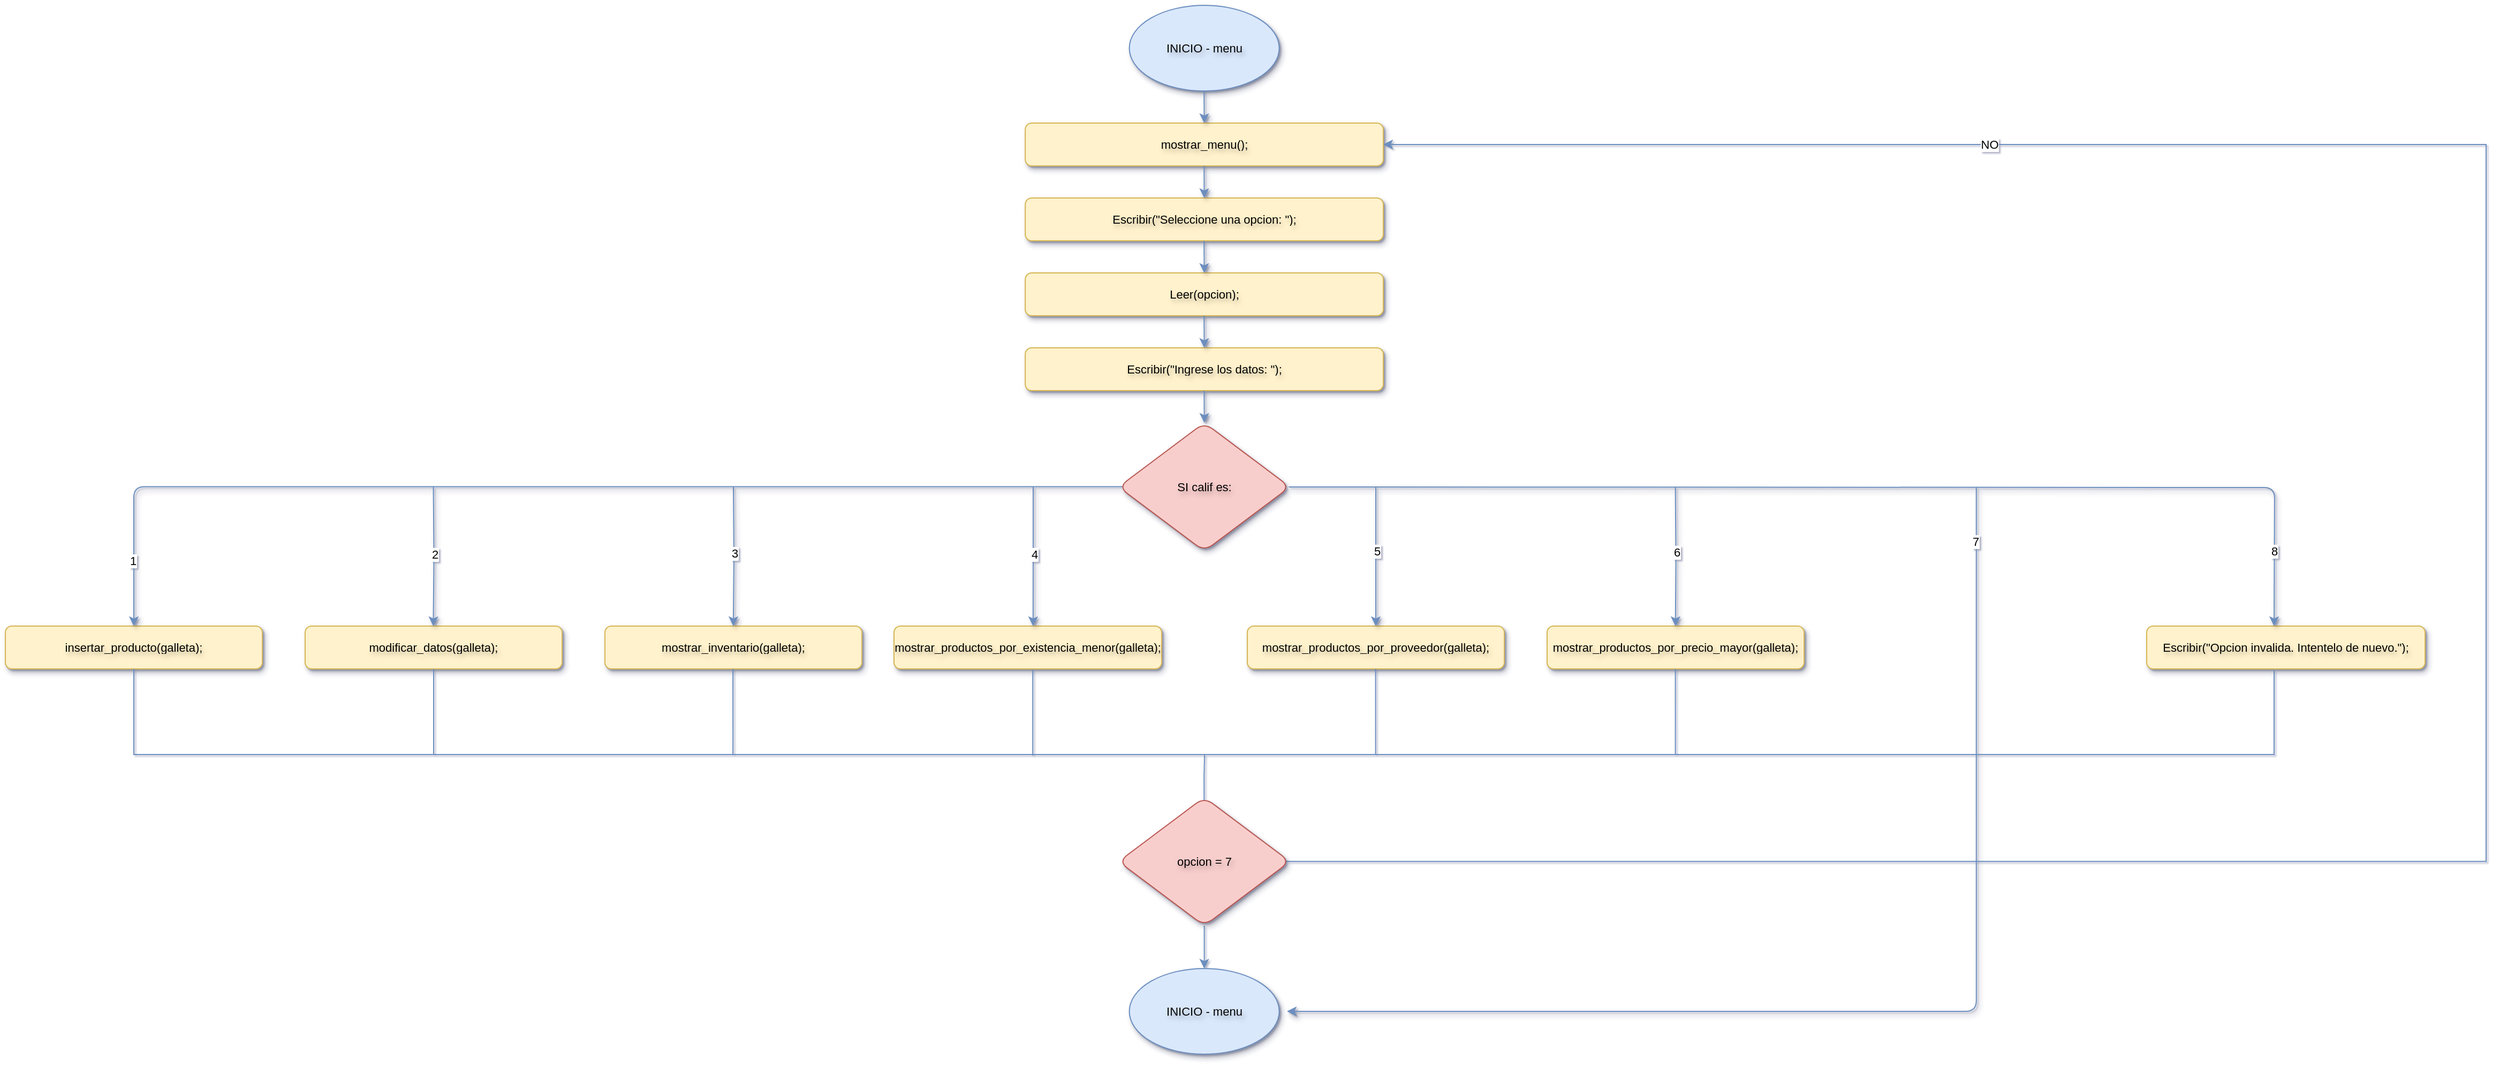 <mxfile version="25.0.2">
  <diagram name="Página-1" id="XoVfdVzmXT0FCT3dWPdM">
    <mxGraphModel dx="1093" dy="157" grid="1" gridSize="10" guides="1" tooltips="1" connect="1" arrows="1" fold="1" page="1" pageScale="1" pageWidth="827" pageHeight="1169" background="none" math="0" shadow="1">
      <root>
        <mxCell id="0" />
        <mxCell id="1" parent="0" />
        <mxCell id="gqJFN9A-wY2o9Y6DUlTp-1" value="INICIO - menu" style="ellipse;whiteSpace=wrap;rounded=1;fillColor=#dae8fc;strokeColor=#6c8ebf;textShadow=1;strokeWidth=1;shadow=1;html=1;horizontal=1;fontSize=11;fontStyle=0;spacing=2;" parent="1" vertex="1">
          <mxGeometry x="332.8" y="20" width="140" height="80" as="geometry" />
        </mxCell>
        <mxCell id="gqJFN9A-wY2o9Y6DUlTp-11" value="mostrar_menu();" style="rounded=1;whiteSpace=wrap;fillColor=#fff2cc;strokeColor=#d6b656;textShadow=1;strokeWidth=1;shadow=1;html=1;horizontal=1;fontSize=11;fontStyle=0;spacing=2;" parent="1" vertex="1">
          <mxGeometry x="235.6" y="130" width="334.4" height="40" as="geometry" />
        </mxCell>
        <mxCell id="gqJFN9A-wY2o9Y6DUlTp-24" value="" style="edgeStyle=orthogonalEdgeStyle;rounded=1;orthogonalLoop=1;jettySize=auto;fillColor=#dae8fc;strokeColor=#6c8ebf;textShadow=1;strokeWidth=1;shadow=1;html=1;horizontal=1;fontSize=11;fontStyle=0;spacing=2;exitX=0.5;exitY=1;exitDx=0;exitDy=0;" parent="1" edge="1">
          <mxGeometry relative="1" as="geometry">
            <mxPoint x="402.59" y="100" as="sourcePoint" />
            <mxPoint x="402.8" y="130" as="targetPoint" />
          </mxGeometry>
        </mxCell>
        <mxCell id="PQLrcjKw0SPNk92803Bu-1" value="Escribir(&quot;Seleccione una opcion: &quot;);" style="rounded=1;whiteSpace=wrap;fillColor=#fff2cc;strokeColor=#d6b656;textShadow=1;strokeWidth=1;shadow=1;html=1;horizontal=1;fontSize=11;fontStyle=0;spacing=2;" parent="1" vertex="1">
          <mxGeometry x="235.6" y="200" width="334.4" height="40" as="geometry" />
        </mxCell>
        <mxCell id="PQLrcjKw0SPNk92803Bu-2" value="" style="edgeStyle=orthogonalEdgeStyle;rounded=1;orthogonalLoop=1;jettySize=auto;fillColor=#dae8fc;strokeColor=#6c8ebf;textShadow=1;strokeWidth=1;shadow=1;html=1;horizontal=1;fontSize=11;fontStyle=0;spacing=2;exitX=0.5;exitY=1;exitDx=0;exitDy=0;" parent="1" edge="1">
          <mxGeometry relative="1" as="geometry">
            <mxPoint x="402.59" y="170" as="sourcePoint" />
            <mxPoint x="402.8" y="200" as="targetPoint" />
          </mxGeometry>
        </mxCell>
        <mxCell id="PQLrcjKw0SPNk92803Bu-3" value="Leer(opcion);" style="rounded=1;whiteSpace=wrap;fillColor=#fff2cc;strokeColor=#d6b656;textShadow=1;strokeWidth=1;shadow=1;html=1;horizontal=1;fontSize=11;fontStyle=0;spacing=2;" parent="1" vertex="1">
          <mxGeometry x="235.6" y="270" width="334.4" height="40" as="geometry" />
        </mxCell>
        <mxCell id="PQLrcjKw0SPNk92803Bu-4" value="" style="edgeStyle=orthogonalEdgeStyle;rounded=1;orthogonalLoop=1;jettySize=auto;fillColor=#dae8fc;strokeColor=#6c8ebf;textShadow=1;strokeWidth=1;shadow=1;html=1;horizontal=1;fontSize=11;fontStyle=0;spacing=2;exitX=0.5;exitY=1;exitDx=0;exitDy=0;" parent="1" edge="1">
          <mxGeometry relative="1" as="geometry">
            <mxPoint x="402.59" y="240" as="sourcePoint" />
            <mxPoint x="402.8" y="270" as="targetPoint" />
          </mxGeometry>
        </mxCell>
        <mxCell id="PQLrcjKw0SPNk92803Bu-7" value="Escribir(&quot;Ingrese los datos: &quot;);" style="rounded=1;whiteSpace=wrap;fillColor=#fff2cc;strokeColor=#d6b656;textShadow=1;strokeWidth=1;shadow=1;html=1;horizontal=1;fontSize=11;fontStyle=0;spacing=2;" parent="1" vertex="1">
          <mxGeometry x="235.6" y="340" width="334.4" height="40" as="geometry" />
        </mxCell>
        <mxCell id="PQLrcjKw0SPNk92803Bu-8" value="" style="edgeStyle=orthogonalEdgeStyle;rounded=1;orthogonalLoop=1;jettySize=auto;fillColor=#dae8fc;strokeColor=#6c8ebf;textShadow=1;strokeWidth=1;shadow=1;html=1;horizontal=1;fontSize=11;fontStyle=0;spacing=2;exitX=0.5;exitY=1;exitDx=0;exitDy=0;" parent="1" edge="1">
          <mxGeometry relative="1" as="geometry">
            <mxPoint x="402.59" y="310" as="sourcePoint" />
            <mxPoint x="402.8" y="340" as="targetPoint" />
          </mxGeometry>
        </mxCell>
        <mxCell id="PQLrcjKw0SPNk92803Bu-9" value="" style="edgeStyle=orthogonalEdgeStyle;rounded=1;orthogonalLoop=1;jettySize=auto;fillColor=#dae8fc;strokeColor=#6c8ebf;textShadow=1;strokeWidth=1;shadow=1;html=1;horizontal=1;fontSize=11;fontStyle=0;spacing=2;exitX=0.5;exitY=1;exitDx=0;exitDy=0;" parent="1" edge="1">
          <mxGeometry relative="1" as="geometry">
            <mxPoint x="402.67" y="380" as="sourcePoint" />
            <mxPoint x="402.88" y="410" as="targetPoint" />
          </mxGeometry>
        </mxCell>
        <mxCell id="W8mMLWY3pMMdg0mtY3-3-1" value="mostrar_productos_por_existencia_menor(galleta);" style="rounded=1;whiteSpace=wrap;fillColor=#fff2cc;strokeColor=#d6b656;textShadow=1;strokeWidth=1;shadow=1;html=1;horizontal=1;fontSize=11;fontStyle=0;spacing=2;" vertex="1" parent="1">
          <mxGeometry x="113" y="600" width="250" height="40" as="geometry" />
        </mxCell>
        <mxCell id="W8mMLWY3pMMdg0mtY3-3-2" value="" style="edgeStyle=orthogonalEdgeStyle;rounded=1;orthogonalLoop=1;jettySize=auto;fillColor=#dae8fc;strokeColor=#6c8ebf;textShadow=1;strokeWidth=1;shadow=1;html=1;horizontal=1;fontSize=11;fontStyle=0;spacing=2;" edge="1" parent="1">
          <mxGeometry relative="1" as="geometry">
            <mxPoint x="243" y="470" as="sourcePoint" />
            <mxPoint x="242.92" y="600" as="targetPoint" />
            <Array as="points">
              <mxPoint x="243" y="520" />
              <mxPoint x="243" y="520" />
            </Array>
          </mxGeometry>
        </mxCell>
        <mxCell id="W8mMLWY3pMMdg0mtY3-3-52" value="4" style="edgeLabel;html=1;align=center;verticalAlign=middle;resizable=0;points=[];" vertex="1" connectable="0" parent="W8mMLWY3pMMdg0mtY3-3-2">
          <mxGeometry x="-0.036" y="1" relative="1" as="geometry">
            <mxPoint as="offset" />
          </mxGeometry>
        </mxCell>
        <mxCell id="W8mMLWY3pMMdg0mtY3-3-9" value="mostrar_inventario(galleta);" style="rounded=1;whiteSpace=wrap;fillColor=#fff2cc;strokeColor=#d6b656;textShadow=1;strokeWidth=1;shadow=1;html=1;horizontal=1;fontSize=11;fontStyle=0;spacing=2;" vertex="1" parent="1">
          <mxGeometry x="-157" y="600" width="240" height="40" as="geometry" />
        </mxCell>
        <mxCell id="W8mMLWY3pMMdg0mtY3-3-10" value="" style="edgeStyle=orthogonalEdgeStyle;rounded=1;orthogonalLoop=1;jettySize=auto;fillColor=#dae8fc;strokeColor=#6c8ebf;textShadow=1;strokeWidth=1;shadow=1;html=1;horizontal=1;fontSize=11;fontStyle=0;spacing=2;" edge="1" parent="1">
          <mxGeometry relative="1" as="geometry">
            <mxPoint x="-37" y="470" as="sourcePoint" />
            <mxPoint x="-37.08" y="600" as="targetPoint" />
          </mxGeometry>
        </mxCell>
        <mxCell id="W8mMLWY3pMMdg0mtY3-3-51" value="3" style="edgeLabel;html=1;align=center;verticalAlign=middle;resizable=0;points=[];" vertex="1" connectable="0" parent="W8mMLWY3pMMdg0mtY3-3-10">
          <mxGeometry x="-0.054" relative="1" as="geometry">
            <mxPoint as="offset" />
          </mxGeometry>
        </mxCell>
        <mxCell id="W8mMLWY3pMMdg0mtY3-3-11" value="insertar_producto(galleta);" style="rounded=1;whiteSpace=wrap;fillColor=#fff2cc;strokeColor=#d6b656;textShadow=1;strokeWidth=1;shadow=1;html=1;horizontal=1;fontSize=11;fontStyle=0;spacing=2;" vertex="1" parent="1">
          <mxGeometry x="-717" y="600" width="240" height="40" as="geometry" />
        </mxCell>
        <mxCell id="W8mMLWY3pMMdg0mtY3-3-12" value="" style="edgeStyle=orthogonalEdgeStyle;rounded=1;orthogonalLoop=1;jettySize=auto;fillColor=#dae8fc;strokeColor=#6c8ebf;textShadow=1;strokeWidth=1;shadow=1;html=1;horizontal=1;fontSize=11;fontStyle=0;spacing=2;entryX=0.5;entryY=0;entryDx=0;entryDy=0;exitX=0.026;exitY=0.498;exitDx=0;exitDy=0;exitPerimeter=0;" edge="1" parent="1" source="PQLrcjKw0SPNk92803Bu-10" target="W8mMLWY3pMMdg0mtY3-3-11">
          <mxGeometry relative="1" as="geometry">
            <mxPoint x="313" y="470" as="sourcePoint" />
            <mxPoint x="-318.08" y="600" as="targetPoint" />
          </mxGeometry>
        </mxCell>
        <mxCell id="W8mMLWY3pMMdg0mtY3-3-49" value="1" style="edgeLabel;html=1;align=center;verticalAlign=middle;resizable=0;points=[];" vertex="1" connectable="0" parent="W8mMLWY3pMMdg0mtY3-3-12">
          <mxGeometry x="0.883" y="-2" relative="1" as="geometry">
            <mxPoint x="1" as="offset" />
          </mxGeometry>
        </mxCell>
        <mxCell id="W8mMLWY3pMMdg0mtY3-3-14" value="modificar_datos(galleta);" style="rounded=1;whiteSpace=wrap;fillColor=#fff2cc;strokeColor=#d6b656;textShadow=1;strokeWidth=1;shadow=1;html=1;horizontal=1;fontSize=11;fontStyle=0;spacing=2;" vertex="1" parent="1">
          <mxGeometry x="-437" y="600" width="240" height="40" as="geometry" />
        </mxCell>
        <mxCell id="W8mMLWY3pMMdg0mtY3-3-15" value="" style="edgeStyle=orthogonalEdgeStyle;rounded=1;orthogonalLoop=1;jettySize=auto;fillColor=#dae8fc;strokeColor=#6c8ebf;textShadow=1;strokeWidth=1;shadow=1;html=1;horizontal=1;fontSize=11;fontStyle=0;spacing=2;" edge="1" parent="1">
          <mxGeometry relative="1" as="geometry">
            <mxPoint x="-317.22" y="470" as="sourcePoint" />
            <mxPoint x="-317.3" y="600" as="targetPoint" />
          </mxGeometry>
        </mxCell>
        <mxCell id="W8mMLWY3pMMdg0mtY3-3-50" value="2" style="edgeLabel;html=1;align=center;verticalAlign=middle;resizable=0;points=[];" vertex="1" connectable="0" parent="W8mMLWY3pMMdg0mtY3-3-15">
          <mxGeometry x="-0.036" relative="1" as="geometry">
            <mxPoint as="offset" />
          </mxGeometry>
        </mxCell>
        <mxCell id="W8mMLWY3pMMdg0mtY3-3-26" value="Escribir(&quot;Opcion invalida. Intentelo de nuevo.&quot;);" style="rounded=1;whiteSpace=wrap;fillColor=#fff2cc;strokeColor=#d6b656;textShadow=1;strokeWidth=1;shadow=1;html=1;horizontal=1;fontSize=11;fontStyle=0;spacing=2;flipH=1;" vertex="1" parent="1">
          <mxGeometry x="1283" y="600" width="260" height="40" as="geometry" />
        </mxCell>
        <mxCell id="W8mMLWY3pMMdg0mtY3-3-27" value="" style="edgeStyle=orthogonalEdgeStyle;rounded=1;orthogonalLoop=1;jettySize=auto;fillColor=#dae8fc;strokeColor=#6c8ebf;textShadow=1;strokeWidth=1;shadow=1;html=1;horizontal=1;fontSize=11;fontStyle=0;spacing=2;exitX=1;exitY=0.5;exitDx=0;exitDy=0;" edge="1" parent="1">
          <mxGeometry relative="1" as="geometry">
            <mxPoint x="481.8" y="470" as="sourcePoint" />
            <mxPoint x="1402" y="600" as="targetPoint" />
          </mxGeometry>
        </mxCell>
        <mxCell id="W8mMLWY3pMMdg0mtY3-3-56" value="8" style="edgeLabel;html=1;align=center;verticalAlign=middle;resizable=0;points=[];" vertex="1" connectable="0" parent="W8mMLWY3pMMdg0mtY3-3-27">
          <mxGeometry x="0.865" relative="1" as="geometry">
            <mxPoint x="-1" as="offset" />
          </mxGeometry>
        </mxCell>
        <mxCell id="W8mMLWY3pMMdg0mtY3-3-29" value="" style="edgeStyle=orthogonalEdgeStyle;rounded=1;orthogonalLoop=1;jettySize=auto;fillColor=#dae8fc;strokeColor=#6c8ebf;textShadow=1;strokeWidth=1;shadow=1;html=1;horizontal=1;fontSize=11;fontStyle=0;spacing=2;" edge="1" parent="1">
          <mxGeometry relative="1" as="geometry">
            <mxPoint x="1123.878" y="470" as="sourcePoint" />
            <mxPoint x="480" y="960" as="targetPoint" />
            <Array as="points">
              <mxPoint x="1124" y="960" />
            </Array>
          </mxGeometry>
        </mxCell>
        <mxCell id="W8mMLWY3pMMdg0mtY3-3-55" value="7" style="edgeLabel;html=1;align=center;verticalAlign=middle;resizable=0;points=[];" vertex="1" connectable="0" parent="W8mMLWY3pMMdg0mtY3-3-29">
          <mxGeometry x="-0.91" y="-1" relative="1" as="geometry">
            <mxPoint as="offset" />
          </mxGeometry>
        </mxCell>
        <mxCell id="W8mMLWY3pMMdg0mtY3-3-30" value="mostrar_productos_por_proveedor(galleta);" style="rounded=1;whiteSpace=wrap;fillColor=#fff2cc;strokeColor=#d6b656;textShadow=1;strokeWidth=1;shadow=1;html=1;horizontal=1;fontSize=11;fontStyle=0;spacing=2;flipH=1;" vertex="1" parent="1">
          <mxGeometry x="443.0" y="600" width="240" height="40" as="geometry" />
        </mxCell>
        <mxCell id="W8mMLWY3pMMdg0mtY3-3-31" value="" style="edgeStyle=orthogonalEdgeStyle;rounded=1;orthogonalLoop=1;jettySize=auto;fillColor=#dae8fc;strokeColor=#6c8ebf;textShadow=1;strokeWidth=1;shadow=1;html=1;horizontal=1;fontSize=11;fontStyle=0;spacing=2;entryX=0.5;entryY=0;entryDx=0;entryDy=0;" edge="1" parent="1" target="W8mMLWY3pMMdg0mtY3-3-30">
          <mxGeometry relative="1" as="geometry">
            <mxPoint x="563" y="470" as="sourcePoint" />
            <mxPoint x="1203.3" y="600" as="targetPoint" />
            <Array as="points">
              <mxPoint x="563" y="570" />
            </Array>
          </mxGeometry>
        </mxCell>
        <mxCell id="W8mMLWY3pMMdg0mtY3-3-53" value="5" style="edgeLabel;html=1;align=center;verticalAlign=middle;resizable=0;points=[];" vertex="1" connectable="0" parent="W8mMLWY3pMMdg0mtY3-3-31">
          <mxGeometry x="-0.079" y="1" relative="1" as="geometry">
            <mxPoint as="offset" />
          </mxGeometry>
        </mxCell>
        <mxCell id="W8mMLWY3pMMdg0mtY3-3-32" value="mostrar_productos_por_precio_mayor(galleta);" style="rounded=1;whiteSpace=wrap;fillColor=#fff2cc;strokeColor=#d6b656;textShadow=1;strokeWidth=1;shadow=1;html=1;horizontal=1;fontSize=11;fontStyle=0;spacing=2;flipH=1;" vertex="1" parent="1">
          <mxGeometry x="723.0" y="600" width="240" height="40" as="geometry" />
        </mxCell>
        <mxCell id="W8mMLWY3pMMdg0mtY3-3-33" value="" style="edgeStyle=orthogonalEdgeStyle;rounded=1;orthogonalLoop=1;jettySize=auto;fillColor=#dae8fc;strokeColor=#6c8ebf;textShadow=1;strokeWidth=1;shadow=1;html=1;horizontal=1;fontSize=11;fontStyle=0;spacing=2;" edge="1" parent="1">
          <mxGeometry relative="1" as="geometry">
            <mxPoint x="842.798" y="470" as="sourcePoint" />
            <mxPoint x="842.878" y="600" as="targetPoint" />
          </mxGeometry>
        </mxCell>
        <mxCell id="W8mMLWY3pMMdg0mtY3-3-54" value="6" style="edgeLabel;html=1;align=center;verticalAlign=middle;resizable=0;points=[];" vertex="1" connectable="0" parent="W8mMLWY3pMMdg0mtY3-3-33">
          <mxGeometry x="-0.071" relative="1" as="geometry">
            <mxPoint as="offset" />
          </mxGeometry>
        </mxCell>
        <mxCell id="PQLrcjKw0SPNk92803Bu-10" value="SI calif es:" style="rhombus;whiteSpace=wrap;rounded=1;fillColor=#f8cecc;strokeColor=#b85450;textShadow=1;strokeWidth=1;shadow=1;html=1;horizontal=1;fontSize=11;fontStyle=0;spacing=2;" parent="1" vertex="1">
          <mxGeometry x="322.8" y="410" width="160" height="120" as="geometry" />
        </mxCell>
        <mxCell id="W8mMLWY3pMMdg0mtY3-3-37" style="edgeStyle=orthogonalEdgeStyle;rounded=0;orthogonalLoop=1;jettySize=auto;html=1;entryX=1;entryY=0.5;entryDx=0;entryDy=0;exitX=0.973;exitY=0.499;exitDx=0;exitDy=0;fillColor=#dae8fc;strokeColor=#6c8ebf;exitPerimeter=0;" edge="1" parent="1" source="W8mMLWY3pMMdg0mtY3-3-36" target="gqJFN9A-wY2o9Y6DUlTp-11">
          <mxGeometry relative="1" as="geometry">
            <mxPoint x="640" y="150" as="targetPoint" />
            <Array as="points">
              <mxPoint x="1600" y="820" />
              <mxPoint x="1600" y="150" />
            </Array>
          </mxGeometry>
        </mxCell>
        <mxCell id="W8mMLWY3pMMdg0mtY3-3-38" value="NO" style="edgeLabel;html=1;align=center;verticalAlign=middle;resizable=0;points=[];" vertex="1" connectable="0" parent="W8mMLWY3pMMdg0mtY3-3-37">
          <mxGeometry x="0.599" relative="1" as="geometry">
            <mxPoint as="offset" />
          </mxGeometry>
        </mxCell>
        <mxCell id="W8mMLWY3pMMdg0mtY3-3-40" style="edgeStyle=orthogonalEdgeStyle;rounded=0;orthogonalLoop=1;jettySize=auto;html=1;entryX=0.5;entryY=0;entryDx=0;entryDy=0;fillColor=#dae8fc;strokeColor=#6c8ebf;" edge="1" parent="1" source="W8mMLWY3pMMdg0mtY3-3-36" target="W8mMLWY3pMMdg0mtY3-3-39">
          <mxGeometry relative="1" as="geometry" />
        </mxCell>
        <mxCell id="W8mMLWY3pMMdg0mtY3-3-36" value="opcion = 7" style="rhombus;whiteSpace=wrap;rounded=1;fillColor=#f8cecc;strokeColor=#b85450;textShadow=1;strokeWidth=1;shadow=1;html=1;horizontal=1;fontSize=11;fontStyle=0;spacing=2;" vertex="1" parent="1">
          <mxGeometry x="322.8" y="760" width="160" height="120" as="geometry" />
        </mxCell>
        <mxCell id="W8mMLWY3pMMdg0mtY3-3-39" value="INICIO - menu" style="ellipse;whiteSpace=wrap;rounded=1;fillColor=#dae8fc;strokeColor=#6c8ebf;textShadow=1;strokeWidth=1;shadow=1;html=1;horizontal=1;fontSize=11;fontStyle=0;spacing=2;" vertex="1" parent="1">
          <mxGeometry x="332.8" y="920" width="140" height="80" as="geometry" />
        </mxCell>
        <mxCell id="W8mMLWY3pMMdg0mtY3-3-42" value="" style="endArrow=none;html=1;rounded=0;edgeStyle=orthogonalEdgeStyle;exitX=0.5;exitY=1;exitDx=0;exitDy=0;fillColor=#dae8fc;strokeColor=#6c8ebf;" edge="1" parent="1" source="W8mMLWY3pMMdg0mtY3-3-11">
          <mxGeometry width="50" height="50" relative="1" as="geometry">
            <mxPoint x="-610" y="790" as="sourcePoint" />
            <mxPoint x="1402" y="641" as="targetPoint" />
            <Array as="points">
              <mxPoint x="-597" y="720" />
              <mxPoint x="1402" y="720" />
            </Array>
          </mxGeometry>
        </mxCell>
        <mxCell id="W8mMLWY3pMMdg0mtY3-3-43" value="" style="endArrow=none;html=1;rounded=0;fillColor=#dae8fc;strokeColor=#6c8ebf;edgeStyle=orthogonalEdgeStyle;entryX=0.5;entryY=1;entryDx=0;entryDy=0;" edge="1" parent="1" target="W8mMLWY3pMMdg0mtY3-3-14">
          <mxGeometry width="50" height="50" relative="1" as="geometry">
            <mxPoint x="-317" y="720" as="sourcePoint" />
            <mxPoint x="-317" y="585" as="targetPoint" />
            <Array as="points">
              <mxPoint x="-317" y="710" />
            </Array>
          </mxGeometry>
        </mxCell>
        <mxCell id="W8mMLWY3pMMdg0mtY3-3-44" value="" style="endArrow=none;html=1;rounded=0;fillColor=#dae8fc;strokeColor=#6c8ebf;edgeStyle=orthogonalEdgeStyle;entryX=0.5;entryY=1;entryDx=0;entryDy=0;" edge="1" parent="1">
          <mxGeometry width="50" height="50" relative="1" as="geometry">
            <mxPoint x="-37.45" y="720" as="sourcePoint" />
            <mxPoint x="-37.45" y="640" as="targetPoint" />
            <Array as="points">
              <mxPoint x="-37.45" y="710" />
            </Array>
          </mxGeometry>
        </mxCell>
        <mxCell id="W8mMLWY3pMMdg0mtY3-3-45" value="" style="endArrow=none;html=1;rounded=0;fillColor=#dae8fc;strokeColor=#6c8ebf;edgeStyle=orthogonalEdgeStyle;entryX=0.5;entryY=1;entryDx=0;entryDy=0;" edge="1" parent="1">
          <mxGeometry width="50" height="50" relative="1" as="geometry">
            <mxPoint x="242.6" y="721" as="sourcePoint" />
            <mxPoint x="242.6" y="641" as="targetPoint" />
            <Array as="points">
              <mxPoint x="242.6" y="661" />
              <mxPoint x="242.6" y="661" />
            </Array>
          </mxGeometry>
        </mxCell>
        <mxCell id="W8mMLWY3pMMdg0mtY3-3-46" value="" style="endArrow=none;html=1;rounded=0;fillColor=#dae8fc;strokeColor=#6c8ebf;edgeStyle=orthogonalEdgeStyle;entryX=0.5;entryY=1;entryDx=0;entryDy=0;" edge="1" parent="1">
          <mxGeometry width="50" height="50" relative="1" as="geometry">
            <mxPoint x="562.81" y="720" as="sourcePoint" />
            <mxPoint x="562.81" y="640" as="targetPoint" />
            <Array as="points">
              <mxPoint x="562.81" y="660" />
              <mxPoint x="562.81" y="660" />
            </Array>
          </mxGeometry>
        </mxCell>
        <mxCell id="W8mMLWY3pMMdg0mtY3-3-47" value="" style="endArrow=none;html=1;rounded=0;fillColor=#dae8fc;strokeColor=#6c8ebf;edgeStyle=orthogonalEdgeStyle;entryX=0.5;entryY=1;entryDx=0;entryDy=0;" edge="1" parent="1">
          <mxGeometry width="50" height="50" relative="1" as="geometry">
            <mxPoint x="842.81" y="720" as="sourcePoint" />
            <mxPoint x="842.81" y="640" as="targetPoint" />
            <Array as="points">
              <mxPoint x="842.81" y="660" />
              <mxPoint x="842.81" y="660" />
            </Array>
          </mxGeometry>
        </mxCell>
        <mxCell id="W8mMLWY3pMMdg0mtY3-3-58" value="" style="endArrow=none;html=1;rounded=0;fillColor=#dae8fc;strokeColor=#6c8ebf;edgeStyle=orthogonalEdgeStyle;entryX=0.5;entryY=1;entryDx=0;entryDy=0;exitX=0.499;exitY=0.021;exitDx=0;exitDy=0;exitPerimeter=0;" edge="1" parent="1" source="W8mMLWY3pMMdg0mtY3-3-36">
          <mxGeometry width="50" height="50" relative="1" as="geometry">
            <mxPoint x="402.56" y="760" as="sourcePoint" />
            <mxPoint x="403.05" y="720" as="targetPoint" />
            <Array as="points">
              <mxPoint x="403" y="740" />
              <mxPoint x="403" y="740" />
            </Array>
          </mxGeometry>
        </mxCell>
      </root>
    </mxGraphModel>
  </diagram>
</mxfile>
